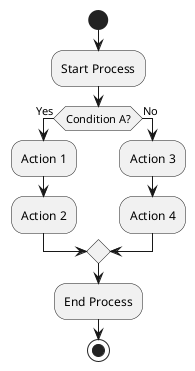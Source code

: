 @startuml
start

:Start Process;

if (Condition A?) then (Yes)
  :Action 1;
  :Action 2;
else (No)
  :Action 3;
  :Action 4;
endif

:End Process;

stop
@enduml